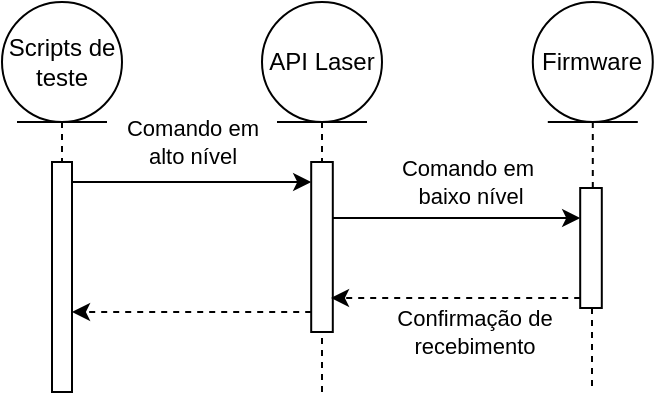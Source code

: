 <mxfile scale="2" border="0">
    <diagram id="e1xf8jnrH3_m2cHPAWJP" name="Page-1">
        <mxGraphModel dx="818" dy="617" grid="1" gridSize="5" guides="1" tooltips="1" connect="1" arrows="1" fold="1" page="1" pageScale="1" pageWidth="827" pageHeight="1169" math="0" shadow="0">
            <root>
                <mxCell id="0"/>
                <mxCell id="1" parent="0"/>
                <mxCell id="40" value="Comando em&lt;br&gt;alto nível" style="edgeStyle=none;html=1;endArrow=classic;endFill=1;" parent="1" source="11" target="30" edge="1">
                    <mxGeometry x="0.003" y="20" relative="1" as="geometry">
                        <Array as="points">
                            <mxPoint x="110" y="135"/>
                        </Array>
                        <mxPoint as="offset"/>
                    </mxGeometry>
                </mxCell>
                <mxCell id="11" value="" style="html=1;points=[];perimeter=orthogonalPerimeter;" parent="1" vertex="1">
                    <mxGeometry x="70" y="125" width="10" height="115" as="geometry"/>
                </mxCell>
                <mxCell id="32" value="" style="edgeStyle=none;html=1;dashed=1;endArrow=none;endFill=0;" parent="1" source="111" target="11" edge="1">
                    <mxGeometry relative="1" as="geometry">
                        <mxPoint x="75" y="105" as="sourcePoint"/>
                    </mxGeometry>
                </mxCell>
                <mxCell id="14" value="Firmware" style="ellipse;shape=umlEntity;whiteSpace=wrap;html=1;" parent="1" vertex="1">
                    <mxGeometry x="310.4" y="45" width="60" height="60" as="geometry"/>
                </mxCell>
                <mxCell id="34" value="" style="edgeStyle=none;html=1;dashed=1;endArrow=none;endFill=0;" parent="1" source="29" target="30" edge="1">
                    <mxGeometry relative="1" as="geometry"/>
                </mxCell>
                <mxCell id="29" value="API Laser" style="ellipse;shape=umlEntity;whiteSpace=wrap;html=1;" parent="1" vertex="1">
                    <mxGeometry x="175" y="45" width="60" height="60" as="geometry"/>
                </mxCell>
                <mxCell id="59" style="edgeStyle=none;html=1;startArrow=none;startFill=0;endArrow=classic;endFill=1;" parent="1" target="60" edge="1">
                    <mxGeometry relative="1" as="geometry">
                        <mxPoint x="269.1" y="153" as="targetPoint"/>
                        <Array as="points">
                            <mxPoint x="280" y="153"/>
                        </Array>
                        <mxPoint x="209.5" y="153" as="sourcePoint"/>
                    </mxGeometry>
                </mxCell>
                <mxCell id="62" value="Comando em&amp;nbsp;&lt;br&gt;baixo nível" style="edgeLabel;html=1;align=center;verticalAlign=middle;resizable=0;points=[];" parent="59" vertex="1" connectable="0">
                    <mxGeometry x="-0.284" y="-1" relative="1" as="geometry">
                        <mxPoint x="25" y="-19" as="offset"/>
                    </mxGeometry>
                </mxCell>
                <mxCell id="97" style="edgeStyle=none;html=1;dashed=1;" parent="1" source="30" target="11" edge="1">
                    <mxGeometry relative="1" as="geometry">
                        <Array as="points">
                            <mxPoint x="175" y="200"/>
                        </Array>
                    </mxGeometry>
                </mxCell>
                <mxCell id="30" value="" style="html=1;points=[];perimeter=orthogonalPerimeter;" parent="1" vertex="1">
                    <mxGeometry x="199.6" y="125" width="10.8" height="85" as="geometry"/>
                </mxCell>
                <mxCell id="63" style="edgeStyle=none;html=1;dashed=1;startArrow=none;startFill=0;endArrow=classic;endFill=1;" parent="1" source="60" edge="1">
                    <mxGeometry relative="1" as="geometry">
                        <Array as="points">
                            <mxPoint x="275" y="193"/>
                        </Array>
                        <mxPoint x="209.5" y="193" as="targetPoint"/>
                    </mxGeometry>
                </mxCell>
                <mxCell id="64" value="Confirmação de&lt;br&gt;recebimento" style="edgeLabel;html=1;align=center;verticalAlign=middle;resizable=0;points=[];" parent="63" vertex="1" connectable="0">
                    <mxGeometry x="-0.588" y="2" relative="1" as="geometry">
                        <mxPoint x="-28" y="15" as="offset"/>
                    </mxGeometry>
                </mxCell>
                <mxCell id="60" value="" style="html=1;points=[];perimeter=orthogonalPerimeter;" parent="1" vertex="1">
                    <mxGeometry x="334.1" y="138" width="10.8" height="60" as="geometry"/>
                </mxCell>
                <mxCell id="61" value="" style="edgeStyle=none;html=1;dashed=1;startArrow=none;startFill=0;endArrow=none;endFill=0;exitX=0.5;exitY=1;exitDx=0;exitDy=0;" parent="1" source="14" target="60" edge="1">
                    <mxGeometry relative="1" as="geometry">
                        <mxPoint x="340" y="65" as="sourcePoint"/>
                        <mxPoint x="340.4" y="515" as="targetPoint"/>
                    </mxGeometry>
                </mxCell>
                <mxCell id="72" value="" style="edgeStyle=none;html=1;dashed=1;startArrow=none;startFill=0;endArrow=none;endFill=0;" parent="1" source="60" edge="1">
                    <mxGeometry relative="1" as="geometry">
                        <mxPoint x="340.1" y="440" as="sourcePoint"/>
                        <mxPoint x="340" y="240" as="targetPoint"/>
                    </mxGeometry>
                </mxCell>
                <mxCell id="111" value="Scripts de teste" style="ellipse;shape=umlEntity;whiteSpace=wrap;html=1;" parent="1" vertex="1">
                    <mxGeometry x="45" y="45" width="60" height="60" as="geometry"/>
                </mxCell>
                <mxCell id="112" value="" style="edgeStyle=none;html=1;dashed=1;startArrow=none;startFill=0;endArrow=none;endFill=0;" edge="1" parent="1" target="30">
                    <mxGeometry relative="1" as="geometry">
                        <mxPoint x="205" y="240" as="sourcePoint"/>
                        <mxPoint x="225" y="245" as="targetPoint"/>
                    </mxGeometry>
                </mxCell>
            </root>
        </mxGraphModel>
    </diagram>
</mxfile>